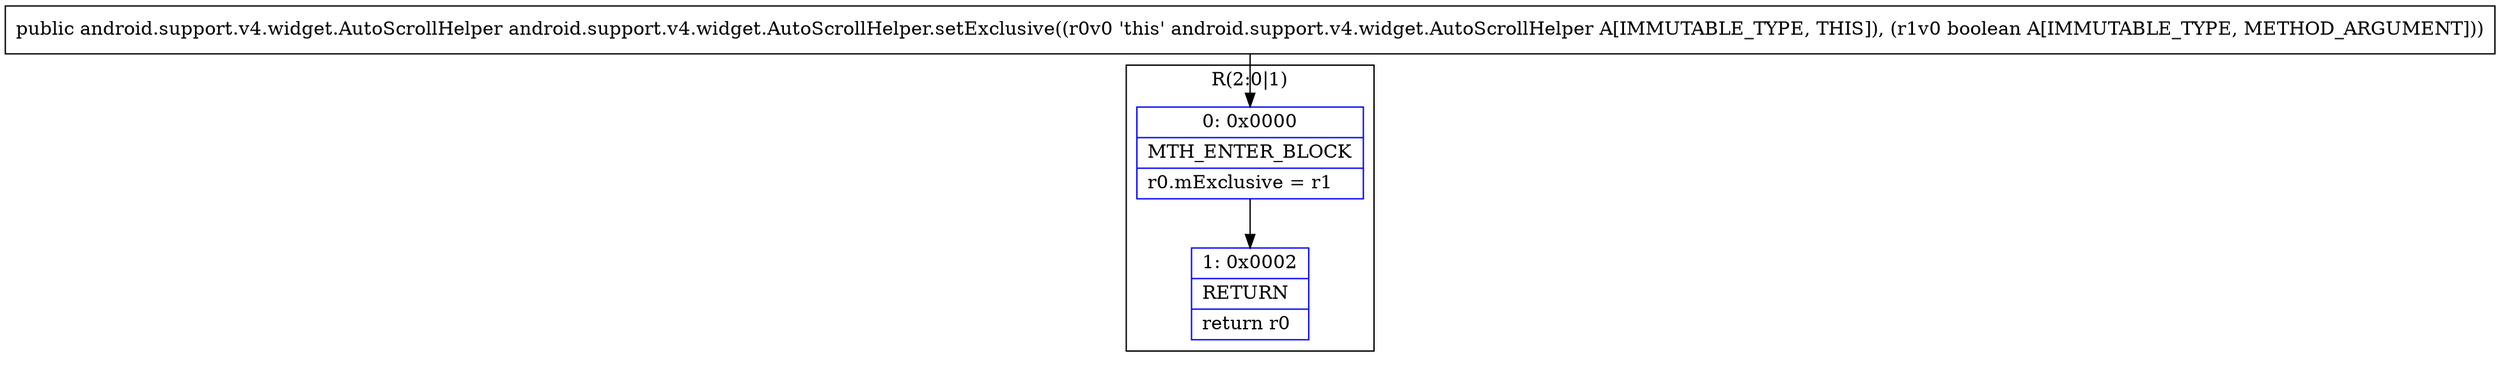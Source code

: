 digraph "CFG forandroid.support.v4.widget.AutoScrollHelper.setExclusive(Z)Landroid\/support\/v4\/widget\/AutoScrollHelper;" {
subgraph cluster_Region_658292568 {
label = "R(2:0|1)";
node [shape=record,color=blue];
Node_0 [shape=record,label="{0\:\ 0x0000|MTH_ENTER_BLOCK\l|r0.mExclusive = r1\l}"];
Node_1 [shape=record,label="{1\:\ 0x0002|RETURN\l|return r0\l}"];
}
MethodNode[shape=record,label="{public android.support.v4.widget.AutoScrollHelper android.support.v4.widget.AutoScrollHelper.setExclusive((r0v0 'this' android.support.v4.widget.AutoScrollHelper A[IMMUTABLE_TYPE, THIS]), (r1v0 boolean A[IMMUTABLE_TYPE, METHOD_ARGUMENT])) }"];
MethodNode -> Node_0;
Node_0 -> Node_1;
}

